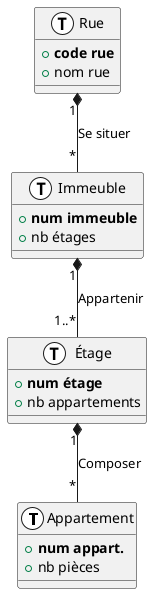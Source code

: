 @startuml "weak"

!define Table(x) class "x" << (T,#FFFFFF) >>
!define pk(x) <b>x</b>

Table("Appartement") {
    {field} + pk(num appart.)
    {field} + nb pièces
}

"Étage" "1" *-- "*" "Appartement": "Composer"

Table("Étage") {
    {field} + pk(num étage)
    {field} + nb appartements
}

"Immeuble" "1" *-- "1..*" "Étage": "Appartenir"

Table("Immeuble") {
    {field} + pk(num immeuble)
    {field} + nb étages
}

"Rue" "1" *-- "*" "Immeuble": "Se situer"

Table("Rue") {
    {field} + pk(code rue)
    {field} + nom rue
}

@enduml

